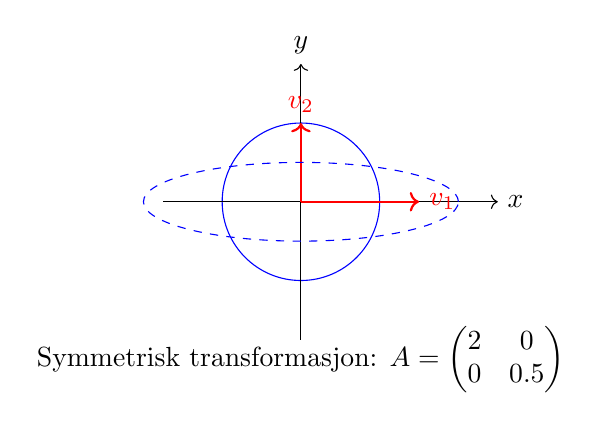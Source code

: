 \begin{tikzpicture}
		% Original circle
		\draw[blue] (0,0) circle (1cm);

		% Coordinate axes
		\draw[->] (-1.75,0) -- (2.5,0) node[right] {$x$};
		\draw[->] (0,-1.75) -- (0,1.75) node[above] {$y$};

		% Eigenvectors
		\draw[->, thick, red] (0,0) -- (1.5, 0) node[right] {$v_1$};
		\draw[->, thick, red] (0,0) -- (0, 1) node[above] {$v_2$};

		% Transformed circle (using eigenvalues 2 and 0.5)
		\draw[blue, dashed] (0,0) ellipse (2cm and 0.5cm);

		\node at (0,-2) {Symmetrisk transformasjon: $A = \begin{pmatrix} 2 & 0 \\ 0 & 0.5 \end{pmatrix}$};
	\end{tikzpicture}
